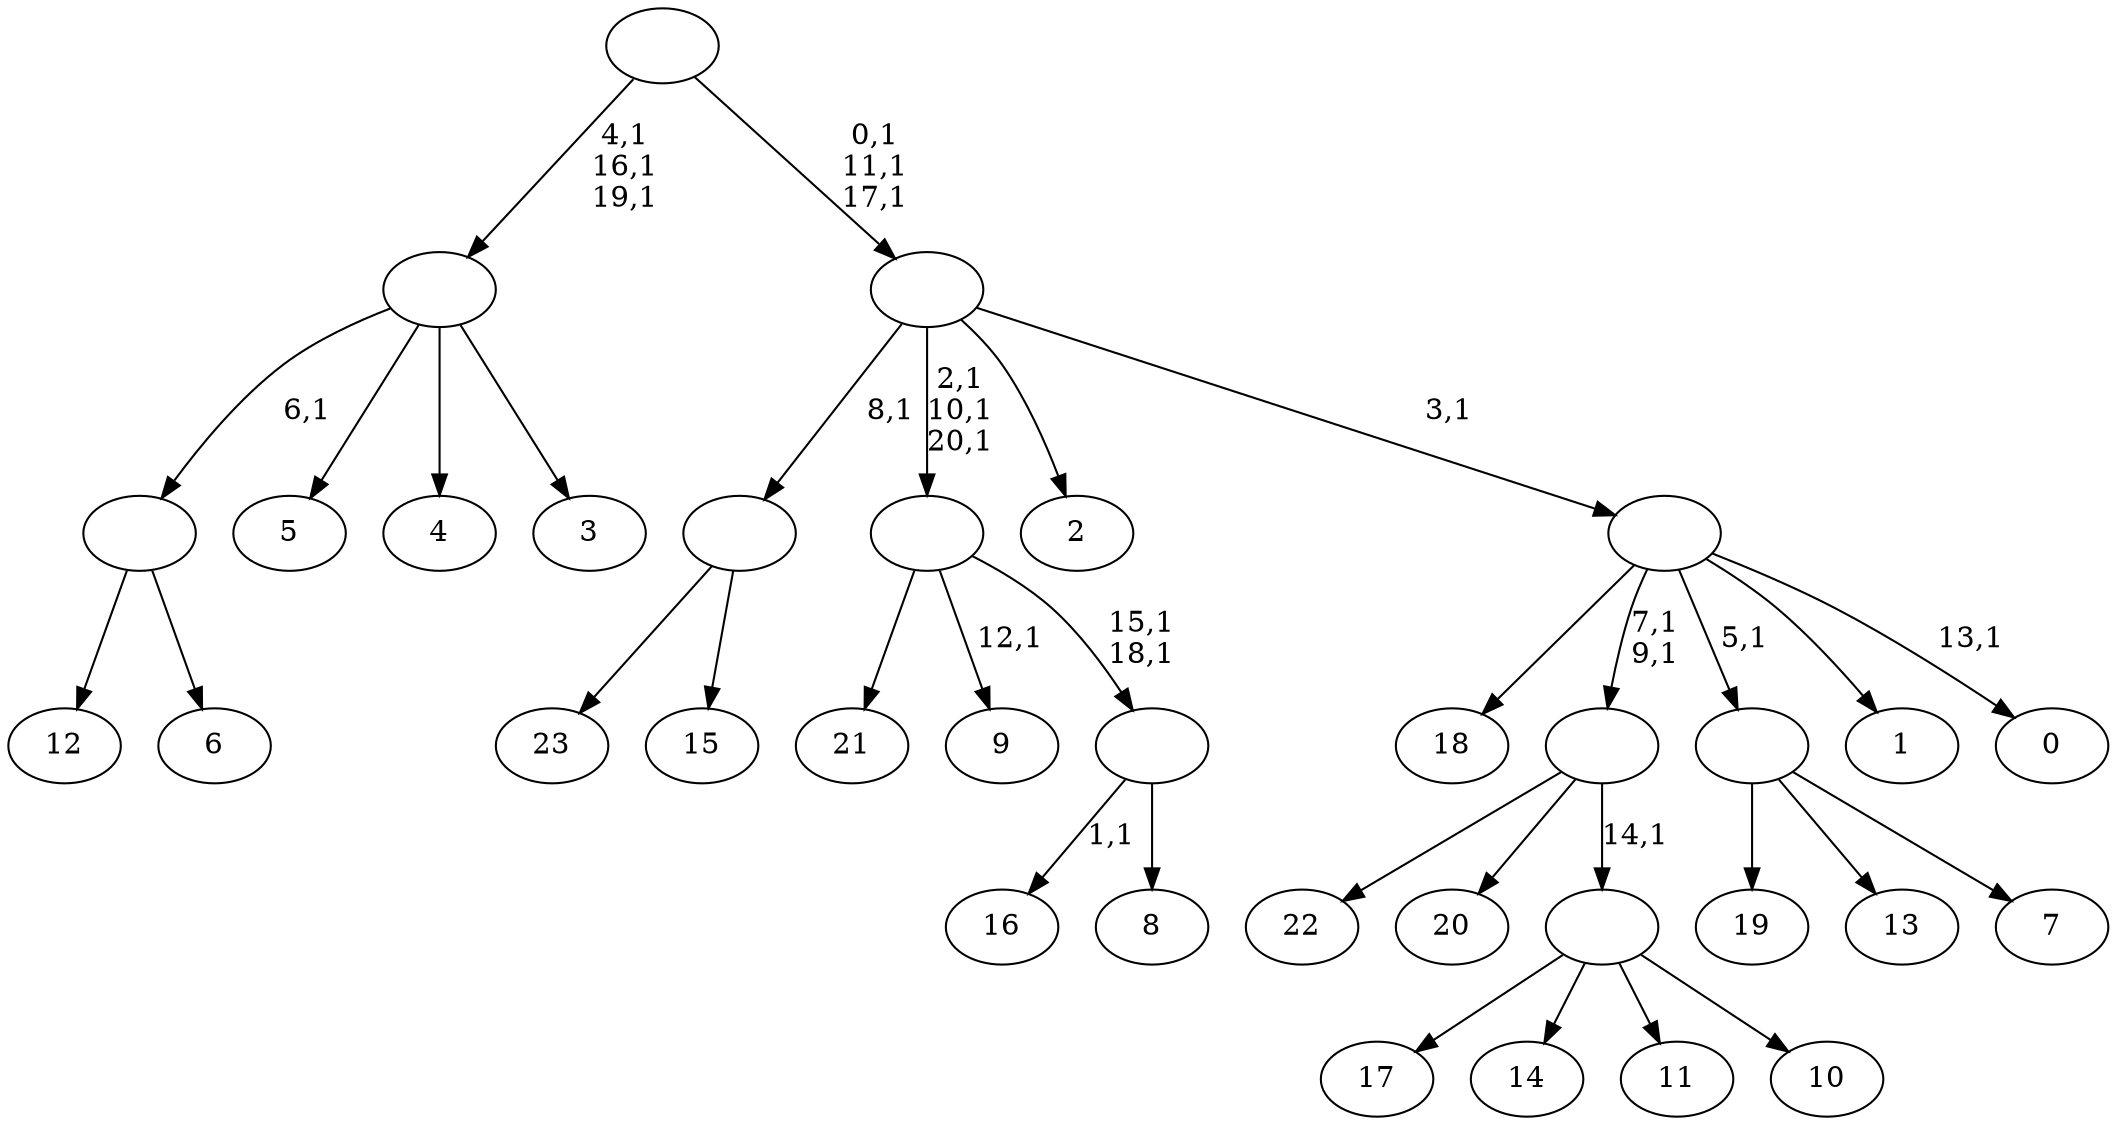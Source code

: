 digraph T {
	45 [label="23"]
	44 [label="22"]
	43 [label="21"]
	42 [label="20"]
	41 [label="19"]
	40 [label="18"]
	39 [label="17"]
	38 [label="16"]
	36 [label="15"]
	35 [label=""]
	34 [label="14"]
	33 [label="13"]
	32 [label="12"]
	31 [label="11"]
	30 [label="10"]
	29 [label=""]
	28 [label=""]
	26 [label="9"]
	24 [label="8"]
	23 [label=""]
	21 [label=""]
	18 [label="7"]
	17 [label=""]
	16 [label="6"]
	15 [label=""]
	14 [label="5"]
	13 [label="4"]
	12 [label="3"]
	11 [label=""]
	8 [label="2"]
	7 [label="1"]
	6 [label="0"]
	4 [label=""]
	3 [label=""]
	0 [label=""]
	35 -> 45 [label=""]
	35 -> 36 [label=""]
	29 -> 39 [label=""]
	29 -> 34 [label=""]
	29 -> 31 [label=""]
	29 -> 30 [label=""]
	28 -> 44 [label=""]
	28 -> 42 [label=""]
	28 -> 29 [label="14,1"]
	23 -> 38 [label="1,1"]
	23 -> 24 [label=""]
	21 -> 23 [label="15,1\n18,1"]
	21 -> 26 [label="12,1"]
	21 -> 43 [label=""]
	17 -> 41 [label=""]
	17 -> 33 [label=""]
	17 -> 18 [label=""]
	15 -> 32 [label=""]
	15 -> 16 [label=""]
	11 -> 15 [label="6,1"]
	11 -> 14 [label=""]
	11 -> 13 [label=""]
	11 -> 12 [label=""]
	4 -> 6 [label="13,1"]
	4 -> 28 [label="7,1\n9,1"]
	4 -> 40 [label=""]
	4 -> 17 [label="5,1"]
	4 -> 7 [label=""]
	3 -> 21 [label="2,1\n10,1\n20,1"]
	3 -> 35 [label="8,1"]
	3 -> 8 [label=""]
	3 -> 4 [label="3,1"]
	0 -> 3 [label="0,1\n11,1\n17,1"]
	0 -> 11 [label="4,1\n16,1\n19,1"]
}
